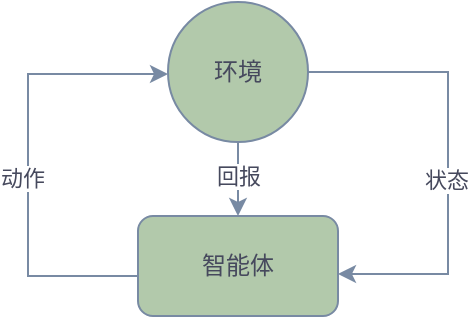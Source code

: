 <mxfile version="17.0.0" type="github">
  <diagram id="sNLXvnmChGcaQ6COaLIs" name="Page-1">
    <mxGraphModel dx="677" dy="363" grid="1" gridSize="10" guides="1" tooltips="1" connect="1" arrows="1" fold="1" page="1" pageScale="1" pageWidth="827" pageHeight="1169" math="0" shadow="0">
      <root>
        <mxCell id="0" />
        <mxCell id="1" parent="0" />
        <mxCell id="5BkBxBPCYFakMQG9k8cQ-10" value="" style="edgeStyle=orthogonalEdgeStyle;rounded=0;orthogonalLoop=1;jettySize=auto;html=1;strokeColor=#788AA3;fontColor=#46495D;" parent="1" edge="1">
          <mxGeometry relative="1" as="geometry">
            <mxPoint x="300" y="360" as="sourcePoint" />
            <mxPoint x="330" y="259" as="targetPoint" />
            <Array as="points">
              <mxPoint x="319" y="360" />
              <mxPoint x="260" y="360" />
              <mxPoint x="260" y="259" />
            </Array>
          </mxGeometry>
        </mxCell>
        <mxCell id="5BkBxBPCYFakMQG9k8cQ-11" value="&lt;font face=&quot;宋体&quot; data-font-src=&quot;https://fonts.googleapis.com/css?family=%E5%AE%8B%E4%BD%93&quot;&gt;动作&lt;/font&gt;" style="edgeLabel;html=1;align=center;verticalAlign=middle;resizable=0;points=[];fontColor=#46495D;" parent="5BkBxBPCYFakMQG9k8cQ-10" vertex="1" connectable="0">
          <mxGeometry x="0.091" y="3" relative="1" as="geometry">
            <mxPoint y="9" as="offset" />
          </mxGeometry>
        </mxCell>
        <mxCell id="5BkBxBPCYFakMQG9k8cQ-1" value="&lt;font face=&quot;宋体&quot; data-font-src=&quot;https://fonts.googleapis.com/css?family=%E5%AE%8B%E4%BD%93&quot;&gt;智能体&lt;/font&gt;" style="rounded=1;whiteSpace=wrap;html=1;fillColor=#B2C9AB;strokeColor=#788AA3;fontColor=#46495D;" parent="1" vertex="1">
          <mxGeometry x="315" y="330" width="100" height="50" as="geometry" />
        </mxCell>
        <mxCell id="5BkBxBPCYFakMQG9k8cQ-7" value="" style="edgeStyle=orthogonalEdgeStyle;rounded=0;orthogonalLoop=1;jettySize=auto;html=1;strokeColor=#788AA3;fontColor=#46495D;exitX=1;exitY=0.5;exitDx=0;exitDy=0;" parent="1" edge="1" target="5BkBxBPCYFakMQG9k8cQ-1" source="XiBxNFpeGL9yS7kUuLZw-1">
          <mxGeometry relative="1" as="geometry">
            <mxPoint x="430" y="259" as="sourcePoint" />
            <mxPoint x="420" y="359" as="targetPoint" />
            <Array as="points">
              <mxPoint x="470" y="258" />
              <mxPoint x="470" y="359" />
            </Array>
          </mxGeometry>
        </mxCell>
        <mxCell id="5BkBxBPCYFakMQG9k8cQ-8" value="&lt;font face=&quot;宋体&quot; data-font-src=&quot;https://fonts.googleapis.com/css?family=%E5%AE%8B%E4%BD%93&quot;&gt;状态&lt;/font&gt;" style="edgeLabel;html=1;align=center;verticalAlign=middle;resizable=0;points=[];fontColor=#46495D;" parent="5BkBxBPCYFakMQG9k8cQ-7" vertex="1" connectable="0">
          <mxGeometry x="-0.11" y="-1" relative="1" as="geometry">
            <mxPoint y="23" as="offset" />
          </mxGeometry>
        </mxCell>
        <mxCell id="XiBxNFpeGL9yS7kUuLZw-3" value="" style="edgeStyle=orthogonalEdgeStyle;curved=0;rounded=1;sketch=0;orthogonalLoop=1;jettySize=auto;html=1;fontColor=#46495D;strokeColor=#788AA3;fillColor=#B2C9AB;" edge="1" parent="1" source="XiBxNFpeGL9yS7kUuLZw-1" target="5BkBxBPCYFakMQG9k8cQ-1">
          <mxGeometry relative="1" as="geometry" />
        </mxCell>
        <mxCell id="XiBxNFpeGL9yS7kUuLZw-1" value="&lt;font face=&quot;宋体&quot; data-font-src=&quot;https://fonts.googleapis.com/css?family=%E5%AE%8B%E4%BD%93&quot;&gt;环境&lt;/font&gt;" style="ellipse;whiteSpace=wrap;html=1;aspect=fixed;fillColor=#B2C9AB;strokeColor=#788AA3;fontColor=#46495D;" vertex="1" parent="1">
          <mxGeometry x="330" y="223" width="70" height="70" as="geometry" />
        </mxCell>
        <mxCell id="XiBxNFpeGL9yS7kUuLZw-5" value="&lt;font face=&quot;宋体&quot;&gt;回报&lt;/font&gt;" style="edgeLabel;html=1;align=center;verticalAlign=middle;resizable=0;points=[];fontColor=#46495D;" vertex="1" connectable="0" parent="1">
          <mxGeometry x="365" y="309.996" as="geometry" />
        </mxCell>
      </root>
    </mxGraphModel>
  </diagram>
</mxfile>
